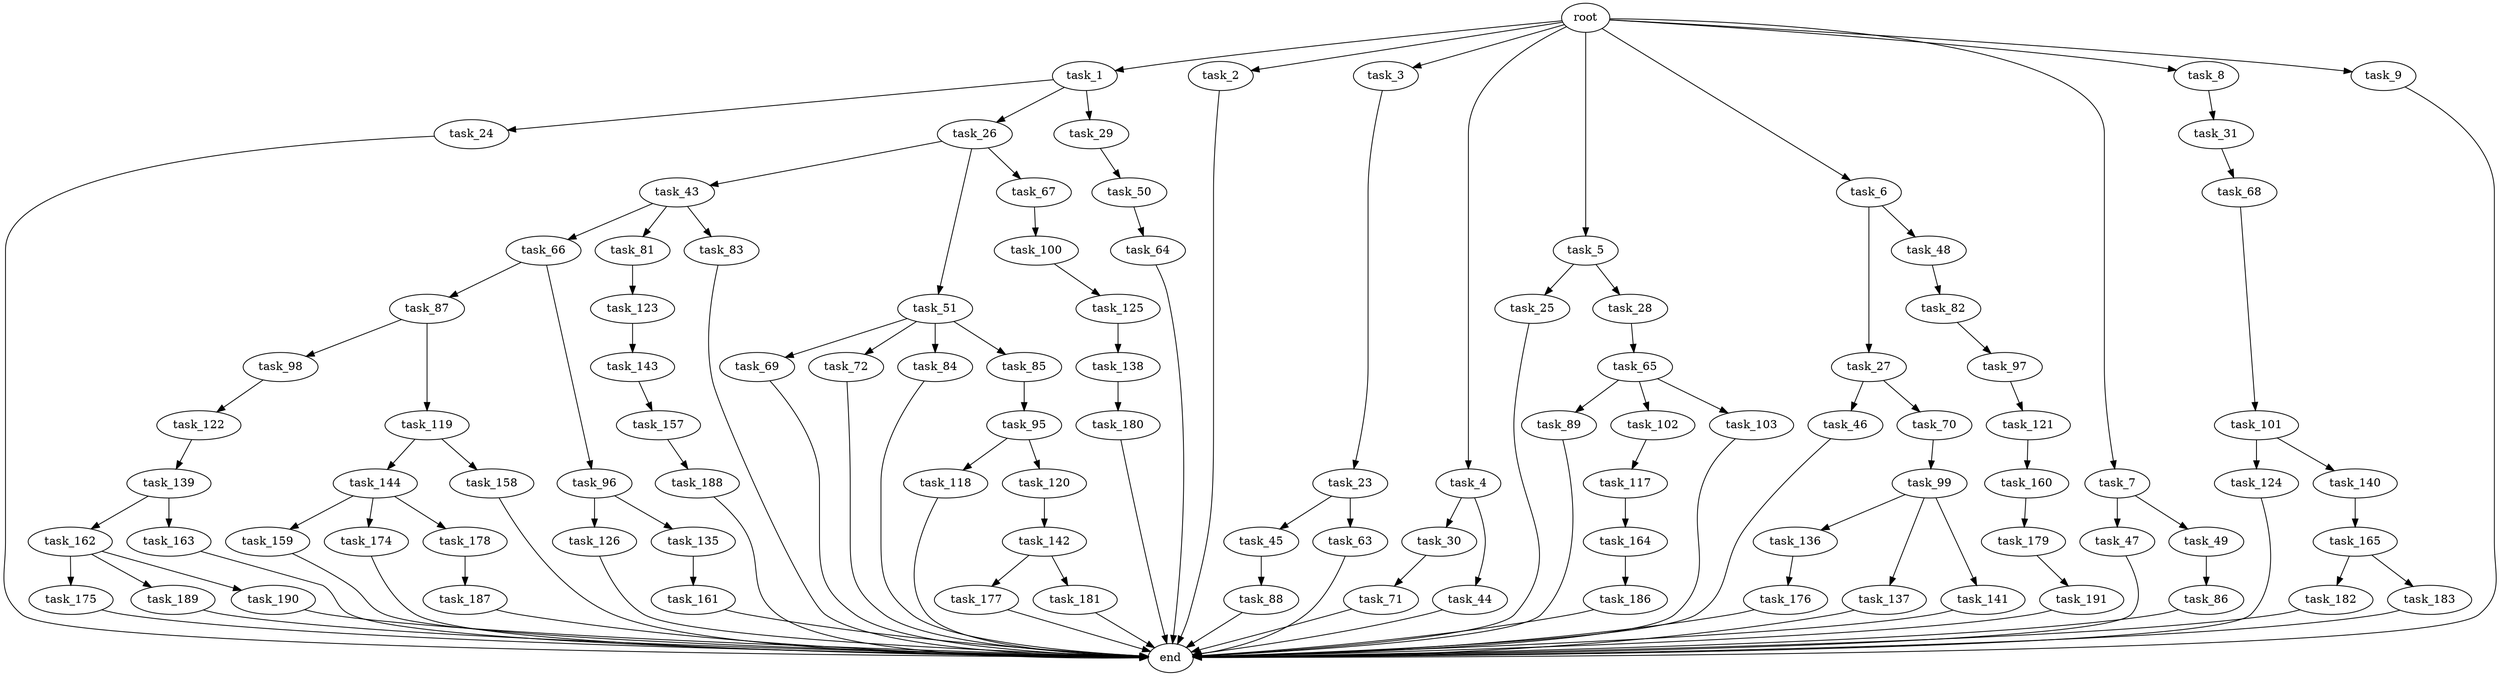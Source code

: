 digraph G {
  root [size="0.000000"];
  task_1 [size="2.048000"];
  task_2 [size="2.048000"];
  task_3 [size="2.048000"];
  task_4 [size="2.048000"];
  task_5 [size="2.048000"];
  task_6 [size="2.048000"];
  task_7 [size="2.048000"];
  task_8 [size="2.048000"];
  task_9 [size="2.048000"];
  task_23 [size="154618822.656000"];
  task_24 [size="154618822.656000"];
  task_25 [size="429496729.600000"];
  task_26 [size="154618822.656000"];
  task_27 [size="274877906.944000"];
  task_28 [size="429496729.600000"];
  task_29 [size="154618822.656000"];
  task_30 [size="1717986918.400000"];
  task_31 [size="68719476.736000"];
  task_43 [size="618475290.624000"];
  task_44 [size="1717986918.400000"];
  task_45 [size="154618822.656000"];
  task_46 [size="1717986918.400000"];
  task_47 [size="274877906.944000"];
  task_48 [size="274877906.944000"];
  task_49 [size="274877906.944000"];
  task_50 [size="841813590.016000"];
  task_51 [size="618475290.624000"];
  task_63 [size="154618822.656000"];
  task_64 [size="1717986918.400000"];
  task_65 [size="1391569403.904000"];
  task_66 [size="429496729.600000"];
  task_67 [size="618475290.624000"];
  task_68 [size="68719476.736000"];
  task_69 [size="274877906.944000"];
  task_70 [size="1717986918.400000"];
  task_71 [size="1391569403.904000"];
  task_72 [size="274877906.944000"];
  task_81 [size="429496729.600000"];
  task_82 [size="1391569403.904000"];
  task_83 [size="429496729.600000"];
  task_84 [size="274877906.944000"];
  task_85 [size="274877906.944000"];
  task_86 [size="1717986918.400000"];
  task_87 [size="1391569403.904000"];
  task_88 [size="1717986918.400000"];
  task_89 [size="841813590.016000"];
  task_95 [size="154618822.656000"];
  task_96 [size="1391569403.904000"];
  task_97 [size="1391569403.904000"];
  task_98 [size="1391569403.904000"];
  task_99 [size="154618822.656000"];
  task_100 [size="1099511627.776000"];
  task_101 [size="68719476.736000"];
  task_102 [size="841813590.016000"];
  task_103 [size="841813590.016000"];
  task_117 [size="1099511627.776000"];
  task_118 [size="429496729.600000"];
  task_119 [size="1391569403.904000"];
  task_120 [size="429496729.600000"];
  task_121 [size="429496729.600000"];
  task_122 [size="841813590.016000"];
  task_123 [size="1099511627.776000"];
  task_124 [size="154618822.656000"];
  task_125 [size="841813590.016000"];
  task_126 [size="68719476.736000"];
  task_135 [size="68719476.736000"];
  task_136 [size="841813590.016000"];
  task_137 [size="841813590.016000"];
  task_138 [size="429496729.600000"];
  task_139 [size="618475290.624000"];
  task_140 [size="154618822.656000"];
  task_141 [size="841813590.016000"];
  task_142 [size="1391569403.904000"];
  task_143 [size="841813590.016000"];
  task_144 [size="154618822.656000"];
  task_157 [size="429496729.600000"];
  task_158 [size="154618822.656000"];
  task_159 [size="618475290.624000"];
  task_160 [size="274877906.944000"];
  task_161 [size="274877906.944000"];
  task_162 [size="68719476.736000"];
  task_163 [size="68719476.736000"];
  task_164 [size="1099511627.776000"];
  task_165 [size="68719476.736000"];
  task_174 [size="618475290.624000"];
  task_175 [size="1717986918.400000"];
  task_176 [size="1391569403.904000"];
  task_177 [size="1391569403.904000"];
  task_178 [size="618475290.624000"];
  task_179 [size="1099511627.776000"];
  task_180 [size="68719476.736000"];
  task_181 [size="1391569403.904000"];
  task_182 [size="1099511627.776000"];
  task_183 [size="1099511627.776000"];
  task_186 [size="618475290.624000"];
  task_187 [size="429496729.600000"];
  task_188 [size="618475290.624000"];
  task_189 [size="1717986918.400000"];
  task_190 [size="1717986918.400000"];
  task_191 [size="429496729.600000"];
  end [size="0.000000"];

  root -> task_1 [size="1.000000"];
  root -> task_2 [size="1.000000"];
  root -> task_3 [size="1.000000"];
  root -> task_4 [size="1.000000"];
  root -> task_5 [size="1.000000"];
  root -> task_6 [size="1.000000"];
  root -> task_7 [size="1.000000"];
  root -> task_8 [size="1.000000"];
  root -> task_9 [size="1.000000"];
  task_1 -> task_24 [size="75497472.000000"];
  task_1 -> task_26 [size="75497472.000000"];
  task_1 -> task_29 [size="75497472.000000"];
  task_2 -> end [size="1.000000"];
  task_3 -> task_23 [size="75497472.000000"];
  task_4 -> task_30 [size="838860800.000000"];
  task_4 -> task_44 [size="838860800.000000"];
  task_5 -> task_25 [size="209715200.000000"];
  task_5 -> task_28 [size="209715200.000000"];
  task_6 -> task_27 [size="134217728.000000"];
  task_6 -> task_48 [size="134217728.000000"];
  task_7 -> task_47 [size="134217728.000000"];
  task_7 -> task_49 [size="134217728.000000"];
  task_8 -> task_31 [size="33554432.000000"];
  task_9 -> end [size="1.000000"];
  task_23 -> task_45 [size="75497472.000000"];
  task_23 -> task_63 [size="75497472.000000"];
  task_24 -> end [size="1.000000"];
  task_25 -> end [size="1.000000"];
  task_26 -> task_43 [size="301989888.000000"];
  task_26 -> task_51 [size="301989888.000000"];
  task_26 -> task_67 [size="301989888.000000"];
  task_27 -> task_46 [size="838860800.000000"];
  task_27 -> task_70 [size="838860800.000000"];
  task_28 -> task_65 [size="679477248.000000"];
  task_29 -> task_50 [size="411041792.000000"];
  task_30 -> task_71 [size="679477248.000000"];
  task_31 -> task_68 [size="33554432.000000"];
  task_43 -> task_66 [size="209715200.000000"];
  task_43 -> task_81 [size="209715200.000000"];
  task_43 -> task_83 [size="209715200.000000"];
  task_44 -> end [size="1.000000"];
  task_45 -> task_88 [size="838860800.000000"];
  task_46 -> end [size="1.000000"];
  task_47 -> end [size="1.000000"];
  task_48 -> task_82 [size="679477248.000000"];
  task_49 -> task_86 [size="838860800.000000"];
  task_50 -> task_64 [size="838860800.000000"];
  task_51 -> task_69 [size="134217728.000000"];
  task_51 -> task_72 [size="134217728.000000"];
  task_51 -> task_84 [size="134217728.000000"];
  task_51 -> task_85 [size="134217728.000000"];
  task_63 -> end [size="1.000000"];
  task_64 -> end [size="1.000000"];
  task_65 -> task_89 [size="411041792.000000"];
  task_65 -> task_102 [size="411041792.000000"];
  task_65 -> task_103 [size="411041792.000000"];
  task_66 -> task_87 [size="679477248.000000"];
  task_66 -> task_96 [size="679477248.000000"];
  task_67 -> task_100 [size="536870912.000000"];
  task_68 -> task_101 [size="33554432.000000"];
  task_69 -> end [size="1.000000"];
  task_70 -> task_99 [size="75497472.000000"];
  task_71 -> end [size="1.000000"];
  task_72 -> end [size="1.000000"];
  task_81 -> task_123 [size="536870912.000000"];
  task_82 -> task_97 [size="679477248.000000"];
  task_83 -> end [size="1.000000"];
  task_84 -> end [size="1.000000"];
  task_85 -> task_95 [size="75497472.000000"];
  task_86 -> end [size="1.000000"];
  task_87 -> task_98 [size="679477248.000000"];
  task_87 -> task_119 [size="679477248.000000"];
  task_88 -> end [size="1.000000"];
  task_89 -> end [size="1.000000"];
  task_95 -> task_118 [size="209715200.000000"];
  task_95 -> task_120 [size="209715200.000000"];
  task_96 -> task_126 [size="33554432.000000"];
  task_96 -> task_135 [size="33554432.000000"];
  task_97 -> task_121 [size="209715200.000000"];
  task_98 -> task_122 [size="411041792.000000"];
  task_99 -> task_136 [size="411041792.000000"];
  task_99 -> task_137 [size="411041792.000000"];
  task_99 -> task_141 [size="411041792.000000"];
  task_100 -> task_125 [size="411041792.000000"];
  task_101 -> task_124 [size="75497472.000000"];
  task_101 -> task_140 [size="75497472.000000"];
  task_102 -> task_117 [size="536870912.000000"];
  task_103 -> end [size="1.000000"];
  task_117 -> task_164 [size="536870912.000000"];
  task_118 -> end [size="1.000000"];
  task_119 -> task_144 [size="75497472.000000"];
  task_119 -> task_158 [size="75497472.000000"];
  task_120 -> task_142 [size="679477248.000000"];
  task_121 -> task_160 [size="134217728.000000"];
  task_122 -> task_139 [size="301989888.000000"];
  task_123 -> task_143 [size="411041792.000000"];
  task_124 -> end [size="1.000000"];
  task_125 -> task_138 [size="209715200.000000"];
  task_126 -> end [size="1.000000"];
  task_135 -> task_161 [size="134217728.000000"];
  task_136 -> task_176 [size="679477248.000000"];
  task_137 -> end [size="1.000000"];
  task_138 -> task_180 [size="33554432.000000"];
  task_139 -> task_162 [size="33554432.000000"];
  task_139 -> task_163 [size="33554432.000000"];
  task_140 -> task_165 [size="33554432.000000"];
  task_141 -> end [size="1.000000"];
  task_142 -> task_177 [size="679477248.000000"];
  task_142 -> task_181 [size="679477248.000000"];
  task_143 -> task_157 [size="209715200.000000"];
  task_144 -> task_159 [size="301989888.000000"];
  task_144 -> task_174 [size="301989888.000000"];
  task_144 -> task_178 [size="301989888.000000"];
  task_157 -> task_188 [size="301989888.000000"];
  task_158 -> end [size="1.000000"];
  task_159 -> end [size="1.000000"];
  task_160 -> task_179 [size="536870912.000000"];
  task_161 -> end [size="1.000000"];
  task_162 -> task_175 [size="838860800.000000"];
  task_162 -> task_189 [size="838860800.000000"];
  task_162 -> task_190 [size="838860800.000000"];
  task_163 -> end [size="1.000000"];
  task_164 -> task_186 [size="301989888.000000"];
  task_165 -> task_182 [size="536870912.000000"];
  task_165 -> task_183 [size="536870912.000000"];
  task_174 -> end [size="1.000000"];
  task_175 -> end [size="1.000000"];
  task_176 -> end [size="1.000000"];
  task_177 -> end [size="1.000000"];
  task_178 -> task_187 [size="209715200.000000"];
  task_179 -> task_191 [size="209715200.000000"];
  task_180 -> end [size="1.000000"];
  task_181 -> end [size="1.000000"];
  task_182 -> end [size="1.000000"];
  task_183 -> end [size="1.000000"];
  task_186 -> end [size="1.000000"];
  task_187 -> end [size="1.000000"];
  task_188 -> end [size="1.000000"];
  task_189 -> end [size="1.000000"];
  task_190 -> end [size="1.000000"];
  task_191 -> end [size="1.000000"];
}
